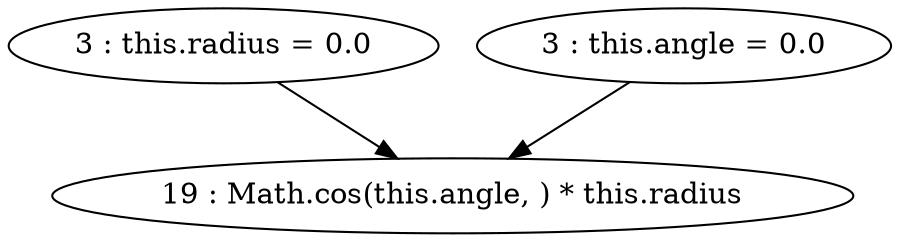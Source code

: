digraph G {
"3 : this.radius = 0.0"
"3 : this.radius = 0.0" -> "19 : Math.cos(this.angle, ) * this.radius"
"3 : this.angle = 0.0"
"3 : this.angle = 0.0" -> "19 : Math.cos(this.angle, ) * this.radius"
"19 : Math.cos(this.angle, ) * this.radius"
}